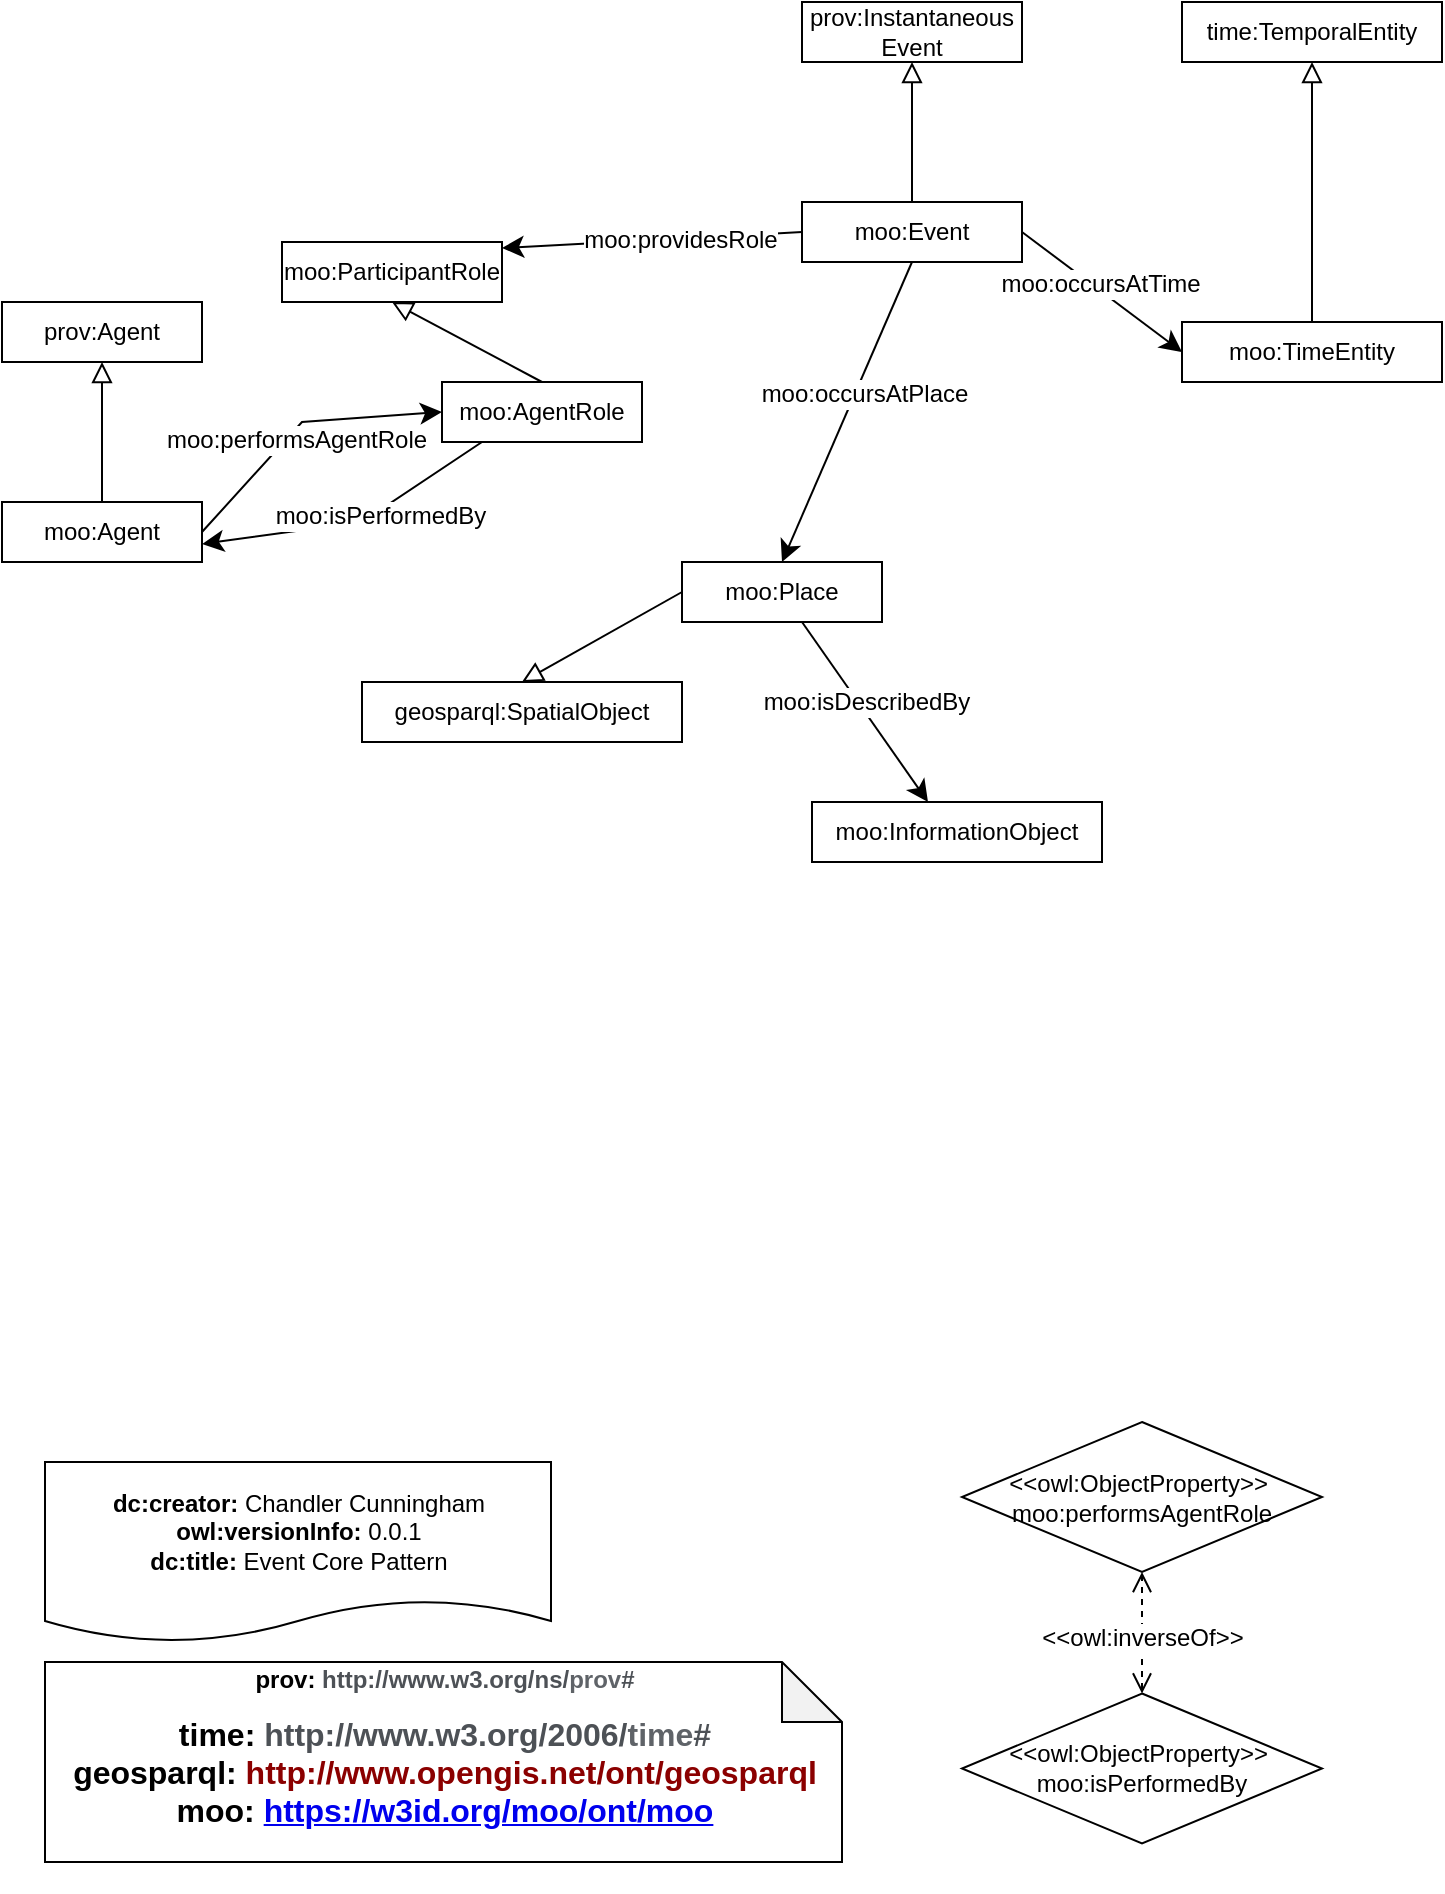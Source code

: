 <mxfile>
    <diagram id="y2BskpSIytw31TwIdOpc" name="Page-1">
        <mxGraphModel dx="1393" dy="807" grid="1" gridSize="10" guides="1" tooltips="1" connect="1" arrows="1" fold="1" page="1" pageScale="1" pageWidth="850" pageHeight="1100" math="0" shadow="0">
            <root>
                <mxCell id="0"/>
                <mxCell id="1" parent="0"/>
                <mxCell id="2" value="&lt;div&gt;&lt;h5&gt;&lt;p&gt;&lt;font style=&quot;font-size: 12px&quot;&gt;prov:&amp;nbsp;&lt;span style=&quot;color: rgb(77 , 81 , 86) ; text-align: left ; background-color: rgb(255 , 255 , 255)&quot;&gt;http://www.w3.org/ns/&lt;/span&gt;&lt;span style=&quot;color: rgb(95 , 99 , 104) ; text-align: left ; background-color: rgb(255 , 255 , 255)&quot;&gt;prov&lt;/span&gt;&lt;span style=&quot;color: rgb(77 , 81 , 86) ; text-align: left ; background-color: rgb(255 , 255 , 255)&quot;&gt;#&lt;br&gt;&lt;/span&gt;&lt;/font&gt;&lt;/p&gt;&lt;p&gt;&lt;font size=&quot;3&quot;&gt;time:&amp;nbsp;&lt;span style=&quot;color: rgb(77 , 81 , 86) ; text-align: left ; background-color: rgb(255 , 255 , 255)&quot;&gt;http://www.w3.org/2006/&lt;/span&gt;&lt;span style=&quot;color: rgb(95 , 99 , 104) ; text-align: left ; background-color: rgb(255 , 255 , 255)&quot;&gt;time&lt;/span&gt;&lt;span style=&quot;color: rgb(77 , 81 , 86) ; text-align: left ; background-color: rgb(255 , 255 , 255)&quot;&gt;#&lt;br&gt;&lt;/span&gt;&lt;/font&gt;&lt;font size=&quot;3&quot;&gt;&lt;span&gt;geosparql:&amp;nbsp;&lt;/span&gt;&lt;span style=&quot;background-color: rgb(255 , 255 , 255) ; color: rgb(139 , 0 , 0) ; text-align: justify&quot;&gt;http://www.opengis.net/ont/geosparql&lt;br&gt;&lt;/span&gt;&lt;/font&gt;&lt;font size=&quot;3&quot;&gt;moo:&amp;nbsp;&lt;a href=&quot;https://w3id.org/moo/ont/moo&quot; style=&quot;box-sizing: border-box ; background-color: rgb(255 , 255 , 255) ; transition: 80ms cubic-bezier(0.33 , 1 , 0.68 , 1) 0s , 0s ease 0s , 0s ease 0s , 0s ease 0s&quot;&gt;https://w3id.org/moo/ont/moo&lt;/a&gt;&lt;/font&gt;&lt;/p&gt;&lt;/h5&gt;&lt;/div&gt;&lt;div&gt;&lt;br&gt;&lt;/div&gt;" style="shape=note;whiteSpace=wrap;html=1;backgroundOutline=1;darkOpacity=0.05;" parent="1" vertex="1">
                    <mxGeometry x="41.5" y="950" width="398.5" height="100" as="geometry"/>
                </mxCell>
                <mxCell id="3" value="&lt;div&gt;&lt;b&gt;dc:creator:&lt;/b&gt;&amp;nbsp;Chandler Cunningham&lt;/div&gt;&lt;div&gt;&lt;b&gt;owl:versionInfo:&lt;/b&gt; 0.0.1&lt;/div&gt;&lt;div&gt;&lt;b&gt;dc:title:&lt;/b&gt;&amp;nbsp;Event Core Pattern&lt;/div&gt;" style="shape=document;whiteSpace=wrap;html=1;boundedLbl=1;labelBackgroundColor=#ffffff;strokeColor=#000000;fontSize=12;fontColor=#000000;size=0.233;" parent="1" vertex="1">
                    <mxGeometry x="41.5" y="850" width="253" height="90" as="geometry"/>
                </mxCell>
                <mxCell id="6" value="prov:Instantaneous Event" style="rounded=0;whiteSpace=wrap;html=1;snapToPoint=1;points=[[0.1,0],[0.2,0],[0.3,0],[0.4,0],[0.5,0],[0.6,0],[0.7,0],[0.8,0],[0.9,0],[0,0.1],[0,0.3],[0,0.5],[0,0.7],[0,0.9],[0.1,1],[0.2,1],[0.3,1],[0.4,1],[0.5,1],[0.6,1],[0.7,1],[0.8,1],[0.9,1],[1,0.1],[1,0.3],[1,0.5],[1,0.7],[1,0.9]];" parent="1" vertex="1">
                    <mxGeometry x="420" y="120" width="110" height="30" as="geometry"/>
                </mxCell>
                <mxCell id="7" value="moo:Event" style="rounded=0;whiteSpace=wrap;html=1;snapToPoint=1;points=[[0.1,0],[0.2,0],[0.3,0],[0.4,0],[0.5,0],[0.6,0],[0.7,0],[0.8,0],[0.9,0],[0,0.1],[0,0.3],[0,0.5],[0,0.7],[0,0.9],[0.1,1],[0.2,1],[0.3,1],[0.4,1],[0.5,1],[0.6,1],[0.7,1],[0.8,1],[0.9,1],[1,0.1],[1,0.3],[1,0.5],[1,0.7],[1,0.9]];" parent="1" vertex="1">
                    <mxGeometry x="420" y="220" width="110" height="30" as="geometry"/>
                </mxCell>
                <mxCell id="10" value="time:TemporalEntity" style="rounded=0;whiteSpace=wrap;html=1;snapToPoint=1;points=[[0.1,0],[0.2,0],[0.3,0],[0.4,0],[0.5,0],[0.6,0],[0.7,0],[0.8,0],[0.9,0],[0,0.1],[0,0.3],[0,0.5],[0,0.7],[0,0.9],[0.1,1],[0.2,1],[0.3,1],[0.4,1],[0.5,1],[0.6,1],[0.7,1],[0.8,1],[0.9,1],[1,0.1],[1,0.3],[1,0.5],[1,0.7],[1,0.9]];" parent="1" vertex="1">
                    <mxGeometry x="610" y="120" width="130" height="30" as="geometry"/>
                </mxCell>
                <mxCell id="11" value="moo:TimeEntity" style="rounded=0;whiteSpace=wrap;html=1;snapToPoint=1;points=[[0.1,0],[0.2,0],[0.3,0],[0.4,0],[0.5,0],[0.6,0],[0.7,0],[0.8,0],[0.9,0],[0,0.1],[0,0.3],[0,0.5],[0,0.7],[0,0.9],[0.1,1],[0.2,1],[0.3,1],[0.4,1],[0.5,1],[0.6,1],[0.7,1],[0.8,1],[0.9,1],[1,0.1],[1,0.3],[1,0.5],[1,0.7],[1,0.9]];" parent="1" vertex="1">
                    <mxGeometry x="610" y="280" width="130" height="30" as="geometry"/>
                </mxCell>
                <mxCell id="14" value="moo:ParticipantRole" style="rounded=0;whiteSpace=wrap;html=1;snapToPoint=1;points=[[0.1,0],[0.2,0],[0.3,0],[0.4,0],[0.5,0],[0.6,0],[0.7,0],[0.8,0],[0.9,0],[0,0.1],[0,0.3],[0,0.5],[0,0.7],[0,0.9],[0.1,1],[0.2,1],[0.3,1],[0.4,1],[0.5,1],[0.6,1],[0.7,1],[0.8,1],[0.9,1],[1,0.1],[1,0.3],[1,0.5],[1,0.7],[1,0.9]];" parent="1" vertex="1">
                    <mxGeometry x="160" y="240" width="110" height="30" as="geometry"/>
                </mxCell>
                <mxCell id="15" value="moo:AgentRole" style="rounded=0;whiteSpace=wrap;html=1;snapToPoint=1;points=[[0.1,0],[0.2,0],[0.3,0],[0.4,0],[0.5,0],[0.6,0],[0.7,0],[0.8,0],[0.9,0],[0,0.1],[0,0.3],[0,0.5],[0,0.7],[0,0.9],[0.1,1],[0.2,1],[0.3,1],[0.4,1],[0.5,1],[0.6,1],[0.7,1],[0.8,1],[0.9,1],[1,0.1],[1,0.3],[1,0.5],[1,0.7],[1,0.9]];" parent="1" vertex="1">
                    <mxGeometry x="240" y="310" width="100" height="30" as="geometry"/>
                </mxCell>
                <mxCell id="18" value="prov:Agent" style="rounded=0;whiteSpace=wrap;html=1;snapToPoint=1;points=[[0.1,0],[0.2,0],[0.3,0],[0.4,0],[0.5,0],[0.6,0],[0.7,0],[0.8,0],[0.9,0],[0,0.1],[0,0.3],[0,0.5],[0,0.7],[0,0.9],[0.1,1],[0.2,1],[0.3,1],[0.4,1],[0.5,1],[0.6,1],[0.7,1],[0.8,1],[0.9,1],[1,0.1],[1,0.3],[1,0.5],[1,0.7],[1,0.9]];" parent="1" vertex="1">
                    <mxGeometry x="20" y="270" width="100" height="30" as="geometry"/>
                </mxCell>
                <mxCell id="19" value="moo:Agent" style="rounded=0;whiteSpace=wrap;html=1;snapToPoint=1;points=[[0.1,0],[0.2,0],[0.3,0],[0.4,0],[0.5,0],[0.6,0],[0.7,0],[0.8,0],[0.9,0],[0,0.1],[0,0.3],[0,0.5],[0,0.7],[0,0.9],[0.1,1],[0.2,1],[0.3,1],[0.4,1],[0.5,1],[0.6,1],[0.7,1],[0.8,1],[0.9,1],[1,0.1],[1,0.3],[1,0.5],[1,0.7],[1,0.9]];" parent="1" vertex="1">
                    <mxGeometry x="20" y="370" width="100" height="30" as="geometry"/>
                </mxCell>
                <mxCell id="20" value="" style="endArrow=block;html=1;fontColor=#000099;exitX=0.5;exitY=0;exitDx=0;exitDy=0;endFill=0;entryX=0.5;entryY=1;entryDx=0;entryDy=0;endSize=8;arcSize=0;" parent="1" source="7" target="6" edge="1">
                    <mxGeometry width="50" height="50" relative="1" as="geometry">
                        <mxPoint x="205" y="390" as="sourcePoint"/>
                        <mxPoint x="363.0" y="390" as="targetPoint"/>
                    </mxGeometry>
                </mxCell>
                <mxCell id="23" value="" style="endArrow=block;html=1;fontColor=#000099;exitX=0.5;exitY=0;exitDx=0;exitDy=0;endFill=0;entryX=0.5;entryY=1;entryDx=0;entryDy=0;endSize=8;arcSize=0;" parent="1" source="11" target="10" edge="1">
                    <mxGeometry width="50" height="50" relative="1" as="geometry">
                        <mxPoint x="485" y="230" as="sourcePoint"/>
                        <mxPoint x="485" y="160" as="targetPoint"/>
                    </mxGeometry>
                </mxCell>
                <mxCell id="24" value="" style="endArrow=block;html=1;fontColor=#000099;exitX=0.5;exitY=0;exitDx=0;exitDy=0;endFill=0;entryX=0.5;entryY=1;entryDx=0;entryDy=0;endSize=8;arcSize=0;" parent="1" source="15" target="14" edge="1">
                    <mxGeometry width="50" height="50" relative="1" as="geometry">
                        <mxPoint x="495" y="240" as="sourcePoint"/>
                        <mxPoint x="495" y="170" as="targetPoint"/>
                    </mxGeometry>
                </mxCell>
                <mxCell id="25" value="" style="endArrow=block;html=1;fontColor=#000099;exitX=0.5;exitY=0;exitDx=0;exitDy=0;endFill=0;entryX=0.5;entryY=1;entryDx=0;entryDy=0;endSize=8;arcSize=0;" parent="1" source="19" target="18" edge="1">
                    <mxGeometry width="50" height="50" relative="1" as="geometry">
                        <mxPoint x="455" y="300" as="sourcePoint"/>
                        <mxPoint x="455" y="230" as="targetPoint"/>
                    </mxGeometry>
                </mxCell>
                <mxCell id="34" value="&lt;div&gt;&amp;lt;&amp;lt;owl:ObjectProperty&amp;gt;&amp;gt;&amp;nbsp;&lt;br&gt;&lt;/div&gt;&lt;div&gt;moo:performsAgentRole&lt;/div&gt;" style="rhombus;whiteSpace=wrap;html=1;" parent="1" vertex="1">
                    <mxGeometry x="500" y="830" width="180" height="75" as="geometry"/>
                </mxCell>
                <mxCell id="35" value="&lt;div&gt;&amp;lt;&amp;lt;owl:ObjectProperty&amp;gt;&amp;gt;&amp;nbsp;&lt;/div&gt;&lt;div&gt;moo:isPerformedBy&lt;br&gt;&lt;/div&gt;" style="rhombus;whiteSpace=wrap;html=1;" parent="1" vertex="1">
                    <mxGeometry x="500" y="965.75" width="180" height="75" as="geometry"/>
                </mxCell>
                <mxCell id="36" value="" style="endArrow=open;html=1;fontColor=#000099;endFill=0;dashed=1;entryX=0.5;entryY=1;entryDx=0;entryDy=0;endSize=8;startArrow=open;startFill=0;startSize=8;" parent="1" source="35" target="34" edge="1">
                    <mxGeometry width="50" height="50" relative="1" as="geometry">
                        <mxPoint x="360" y="965" as="sourcePoint"/>
                        <mxPoint x="360" y="895" as="targetPoint"/>
                    </mxGeometry>
                </mxCell>
                <mxCell id="37" value="&amp;lt;&amp;lt;owl:inverseOf&amp;gt;&amp;gt;" style="text;html=1;align=center;verticalAlign=middle;resizable=0;points=[];fontColor=#000000;labelBackgroundColor=#ffffff;" parent="36" vertex="1" connectable="0">
                    <mxGeometry x="-0.328" relative="1" as="geometry">
                        <mxPoint y="-7.14" as="offset"/>
                    </mxGeometry>
                </mxCell>
                <mxCell id="40" value="" style="endArrow=classic;html=1;exitX=1;exitY=0.5;exitDx=0;exitDy=0;entryX=0;entryY=0.5;entryDx=0;entryDy=0;endSize=8;arcSize=0;" parent="1" source="19" target="15" edge="1">
                    <mxGeometry width="50" height="50" relative="1" as="geometry">
                        <mxPoint x="240" y="485" as="sourcePoint"/>
                        <mxPoint x="414" y="485" as="targetPoint"/>
                        <Array as="points">
                            <mxPoint x="170" y="330"/>
                        </Array>
                    </mxGeometry>
                </mxCell>
                <mxCell id="41" value="&lt;div&gt;moo:performsAgentRole&lt;/div&gt;" style="text;html=1;align=center;verticalAlign=middle;resizable=0;points=[];labelBackgroundColor=#ffffff;" parent="40" vertex="1" connectable="0">
                    <mxGeometry x="-0.127" relative="1" as="geometry">
                        <mxPoint x="4.17" as="offset"/>
                    </mxGeometry>
                </mxCell>
                <mxCell id="42" value="moo:InformationObject" style="rounded=0;whiteSpace=wrap;html=1;snapToPoint=1;points=[[0.1,0],[0.2,0],[0.3,0],[0.4,0],[0.5,0],[0.6,0],[0.7,0],[0.8,0],[0.9,0],[0,0.1],[0,0.3],[0,0.5],[0,0.7],[0,0.9],[0.1,1],[0.2,1],[0.3,1],[0.4,1],[0.5,1],[0.6,1],[0.7,1],[0.8,1],[0.9,1],[1,0.1],[1,0.3],[1,0.5],[1,0.7],[1,0.9]];" parent="1" vertex="1">
                    <mxGeometry x="425" y="520" width="145" height="30" as="geometry"/>
                </mxCell>
                <mxCell id="44" value="" style="endArrow=classic;html=1;exitX=0.2;exitY=1;exitDx=0;exitDy=0;entryX=1;entryY=0.7;entryDx=0;entryDy=0;endSize=8;arcSize=0;" parent="1" source="15" target="19" edge="1">
                    <mxGeometry width="50" height="50" relative="1" as="geometry">
                        <mxPoint x="31" y="618.33" as="sourcePoint"/>
                        <mxPoint x="243.0" y="618.33" as="targetPoint"/>
                        <Array as="points">
                            <mxPoint x="200" y="380"/>
                        </Array>
                    </mxGeometry>
                </mxCell>
                <mxCell id="45" value="moo:isPerformedBy" style="text;html=1;align=center;verticalAlign=middle;resizable=0;points=[];labelBackgroundColor=#ffffff;" parent="44" vertex="1" connectable="0">
                    <mxGeometry x="-0.127" relative="1" as="geometry">
                        <mxPoint x="4.17" as="offset"/>
                    </mxGeometry>
                </mxCell>
                <mxCell id="46" value="moo:Place" style="rounded=0;whiteSpace=wrap;html=1;snapToPoint=1;points=[[0.1,0],[0.2,0],[0.3,0],[0.4,0],[0.5,0],[0.6,0],[0.7,0],[0.8,0],[0.9,0],[0,0.1],[0,0.3],[0,0.5],[0,0.7],[0,0.9],[0.1,1],[0.2,1],[0.3,1],[0.4,1],[0.5,1],[0.6,1],[0.7,1],[0.8,1],[0.9,1],[1,0.1],[1,0.3],[1,0.5],[1,0.7],[1,0.9]];" parent="1" vertex="1">
                    <mxGeometry x="360" y="400" width="100" height="30" as="geometry"/>
                </mxCell>
                <mxCell id="47" value="geosparql:SpatialObject" style="rounded=0;whiteSpace=wrap;html=1;snapToPoint=1;points=[[0.1,0],[0.2,0],[0.3,0],[0.4,0],[0.5,0],[0.6,0],[0.7,0],[0.8,0],[0.9,0],[0,0.1],[0,0.3],[0,0.5],[0,0.7],[0,0.9],[0.1,1],[0.2,1],[0.3,1],[0.4,1],[0.5,1],[0.6,1],[0.7,1],[0.8,1],[0.9,1],[1,0.1],[1,0.3],[1,0.5],[1,0.7],[1,0.9]];" parent="1" vertex="1">
                    <mxGeometry x="200" y="460" width="160" height="30" as="geometry"/>
                </mxCell>
                <mxCell id="48" value="" style="endArrow=classic;html=1;exitX=0;exitY=0.5;exitDx=0;exitDy=0;entryX=1;entryY=0.1;entryDx=0;entryDy=0;endSize=8;arcSize=0;" parent="1" source="7" target="14" edge="1">
                    <mxGeometry width="50" height="50" relative="1" as="geometry">
                        <mxPoint x="180" y="578.33" as="sourcePoint"/>
                        <mxPoint x="392.0" y="578.33" as="targetPoint"/>
                    </mxGeometry>
                </mxCell>
                <mxCell id="49" value="&lt;div&gt;moo:providesRole&lt;/div&gt;" style="text;html=1;align=center;verticalAlign=middle;resizable=0;points=[];labelBackgroundColor=#ffffff;" parent="48" vertex="1" connectable="0">
                    <mxGeometry x="-0.127" relative="1" as="geometry">
                        <mxPoint x="4.17" as="offset"/>
                    </mxGeometry>
                </mxCell>
                <mxCell id="50" value="" style="endArrow=classic;html=1;exitX=0.5;exitY=1;exitDx=0;exitDy=0;entryX=0.5;entryY=0;entryDx=0;entryDy=0;endSize=8;arcSize=0;" parent="1" source="7" target="46" edge="1">
                    <mxGeometry width="50" height="50" relative="1" as="geometry">
                        <mxPoint x="310" y="485" as="sourcePoint"/>
                        <mxPoint x="484" y="485" as="targetPoint"/>
                    </mxGeometry>
                </mxCell>
                <mxCell id="51" value="&lt;div&gt;moo:occursAtPlace&lt;/div&gt;" style="text;html=1;align=center;verticalAlign=middle;resizable=0;points=[];labelBackgroundColor=#ffffff;" parent="50" vertex="1" connectable="0">
                    <mxGeometry x="-0.127" relative="1" as="geometry">
                        <mxPoint x="4.17" as="offset"/>
                    </mxGeometry>
                </mxCell>
                <mxCell id="52" value="" style="endArrow=block;html=1;fontColor=#000099;exitX=0;exitY=0.5;exitDx=0;exitDy=0;endFill=0;entryX=0.5;entryY=0;entryDx=0;entryDy=0;endSize=8;arcSize=0;" parent="1" source="46" target="47" edge="1">
                    <mxGeometry width="50" height="50" relative="1" as="geometry">
                        <mxPoint x="485" y="230" as="sourcePoint"/>
                        <mxPoint x="485" y="160" as="targetPoint"/>
                    </mxGeometry>
                </mxCell>
                <mxCell id="53" value="" style="endArrow=classic;html=1;exitX=0.6;exitY=1;exitDx=0;exitDy=0;entryX=0.4;entryY=0;entryDx=0;entryDy=0;endSize=8;arcSize=0;" parent="1" source="46" target="42" edge="1">
                    <mxGeometry width="50" height="50" relative="1" as="geometry">
                        <mxPoint x="485" y="260" as="sourcePoint"/>
                        <mxPoint x="420" y="410" as="targetPoint"/>
                    </mxGeometry>
                </mxCell>
                <mxCell id="54" value="&lt;div&gt;moo:isDescribedBy&lt;/div&gt;" style="text;html=1;align=center;verticalAlign=middle;resizable=0;points=[];labelBackgroundColor=#ffffff;" parent="53" vertex="1" connectable="0">
                    <mxGeometry x="-0.127" relative="1" as="geometry">
                        <mxPoint x="4.17" as="offset"/>
                    </mxGeometry>
                </mxCell>
                <mxCell id="55" value="" style="endArrow=classic;html=1;exitX=1;exitY=0.5;exitDx=0;exitDy=0;entryX=0;entryY=0.5;entryDx=0;entryDy=0;endSize=8;arcSize=0;" parent="1" source="7" target="11" edge="1">
                    <mxGeometry width="50" height="50" relative="1" as="geometry">
                        <mxPoint x="485" y="260" as="sourcePoint"/>
                        <mxPoint x="420" y="410" as="targetPoint"/>
                    </mxGeometry>
                </mxCell>
                <mxCell id="56" value="&lt;div&gt;moo:occursAtTime&lt;/div&gt;" style="text;html=1;align=center;verticalAlign=middle;resizable=0;points=[];labelBackgroundColor=#ffffff;" parent="55" vertex="1" connectable="0">
                    <mxGeometry x="-0.127" relative="1" as="geometry">
                        <mxPoint x="4.17" as="offset"/>
                    </mxGeometry>
                </mxCell>
            </root>
        </mxGraphModel>
    </diagram>
</mxfile>